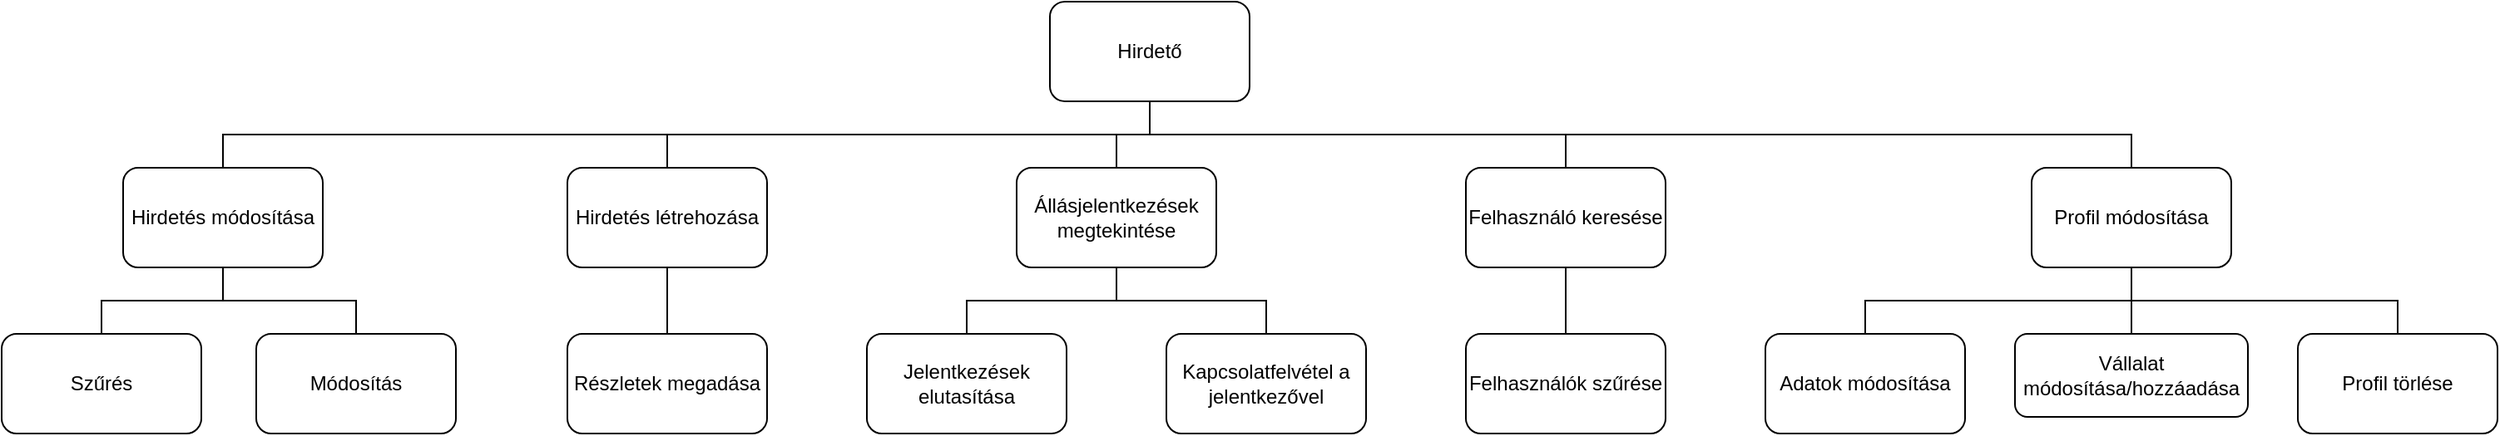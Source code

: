 <mxfile version="16.5.1" type="device"><diagram id="GjVmBWjIw-LE22wR0lmL" name="Page-1"><mxGraphModel dx="2407" dy="1003" grid="1" gridSize="10" guides="1" tooltips="1" connect="1" arrows="1" fold="1" page="1" pageScale="1" pageWidth="827" pageHeight="1169" math="0" shadow="0"><root><mxCell id="0"/><mxCell id="1" parent="0"/><mxCell id="D22_fAJc8HFivsjTPCm7-1" value="Hirdető" style="rounded=1;whiteSpace=wrap;html=1;" vertex="1" parent="1"><mxGeometry x="180" y="60" width="120" height="60" as="geometry"/></mxCell><mxCell id="D22_fAJc8HFivsjTPCm7-6" style="edgeStyle=orthogonalEdgeStyle;rounded=0;orthogonalLoop=1;jettySize=auto;html=1;exitX=0.5;exitY=0;exitDx=0;exitDy=0;endArrow=none;endFill=0;" edge="1" parent="1" source="D22_fAJc8HFivsjTPCm7-2" target="D22_fAJc8HFivsjTPCm7-1"><mxGeometry relative="1" as="geometry"/></mxCell><mxCell id="D22_fAJc8HFivsjTPCm7-2" value="Hirdetés létrehozása" style="rounded=1;whiteSpace=wrap;html=1;" vertex="1" parent="1"><mxGeometry x="-110" y="160" width="120" height="60" as="geometry"/></mxCell><mxCell id="D22_fAJc8HFivsjTPCm7-7" style="edgeStyle=orthogonalEdgeStyle;rounded=0;orthogonalLoop=1;jettySize=auto;html=1;exitX=0.5;exitY=0;exitDx=0;exitDy=0;endArrow=none;endFill=0;" edge="1" parent="1" source="D22_fAJc8HFivsjTPCm7-3" target="D22_fAJc8HFivsjTPCm7-1"><mxGeometry relative="1" as="geometry"/></mxCell><mxCell id="D22_fAJc8HFivsjTPCm7-3" value="Állásjelentkezések megtekintése" style="rounded=1;whiteSpace=wrap;html=1;" vertex="1" parent="1"><mxGeometry x="160" y="160" width="120" height="60" as="geometry"/></mxCell><mxCell id="D22_fAJc8HFivsjTPCm7-8" style="edgeStyle=orthogonalEdgeStyle;rounded=0;orthogonalLoop=1;jettySize=auto;html=1;exitX=0.5;exitY=0;exitDx=0;exitDy=0;endArrow=none;endFill=0;" edge="1" parent="1" source="D22_fAJc8HFivsjTPCm7-4" target="D22_fAJc8HFivsjTPCm7-1"><mxGeometry relative="1" as="geometry"/></mxCell><mxCell id="D22_fAJc8HFivsjTPCm7-4" value="Felhasználó keresése" style="rounded=1;whiteSpace=wrap;html=1;" vertex="1" parent="1"><mxGeometry x="430" y="160" width="120" height="60" as="geometry"/></mxCell><mxCell id="D22_fAJc8HFivsjTPCm7-9" style="edgeStyle=orthogonalEdgeStyle;rounded=0;orthogonalLoop=1;jettySize=auto;html=1;exitX=0.5;exitY=0;exitDx=0;exitDy=0;endArrow=none;endFill=0;" edge="1" parent="1" source="D22_fAJc8HFivsjTPCm7-5" target="D22_fAJc8HFivsjTPCm7-1"><mxGeometry relative="1" as="geometry"/></mxCell><mxCell id="D22_fAJc8HFivsjTPCm7-5" value="Profil módosítása" style="rounded=1;whiteSpace=wrap;html=1;" vertex="1" parent="1"><mxGeometry x="770" y="160" width="120" height="60" as="geometry"/></mxCell><mxCell id="D22_fAJc8HFivsjTPCm7-13" style="edgeStyle=orthogonalEdgeStyle;rounded=0;orthogonalLoop=1;jettySize=auto;html=1;exitX=0.5;exitY=0;exitDx=0;exitDy=0;endArrow=none;endFill=0;" edge="1" parent="1" source="D22_fAJc8HFivsjTPCm7-10" target="D22_fAJc8HFivsjTPCm7-5"><mxGeometry relative="1" as="geometry"/></mxCell><mxCell id="D22_fAJc8HFivsjTPCm7-10" value="Adatok módosítása" style="rounded=1;whiteSpace=wrap;html=1;" vertex="1" parent="1"><mxGeometry x="610" y="260" width="120" height="60" as="geometry"/></mxCell><mxCell id="D22_fAJc8HFivsjTPCm7-14" style="edgeStyle=orthogonalEdgeStyle;rounded=0;orthogonalLoop=1;jettySize=auto;html=1;exitX=0.5;exitY=0;exitDx=0;exitDy=0;endArrow=none;endFill=0;" edge="1" parent="1" source="D22_fAJc8HFivsjTPCm7-11" target="D22_fAJc8HFivsjTPCm7-5"><mxGeometry relative="1" as="geometry"/></mxCell><mxCell id="D22_fAJc8HFivsjTPCm7-11" value="Vállalat módosítása/hozzáadása" style="rounded=1;whiteSpace=wrap;html=1;" vertex="1" parent="1"><mxGeometry x="760" y="260" width="140" height="50" as="geometry"/></mxCell><mxCell id="D22_fAJc8HFivsjTPCm7-15" style="edgeStyle=orthogonalEdgeStyle;rounded=0;orthogonalLoop=1;jettySize=auto;html=1;exitX=0.5;exitY=0;exitDx=0;exitDy=0;endArrow=none;endFill=0;" edge="1" parent="1" source="D22_fAJc8HFivsjTPCm7-12" target="D22_fAJc8HFivsjTPCm7-5"><mxGeometry relative="1" as="geometry"/></mxCell><mxCell id="D22_fAJc8HFivsjTPCm7-12" value="Profil törlése" style="rounded=1;whiteSpace=wrap;html=1;" vertex="1" parent="1"><mxGeometry x="930" y="260" width="120" height="60" as="geometry"/></mxCell><mxCell id="D22_fAJc8HFivsjTPCm7-18" style="edgeStyle=orthogonalEdgeStyle;rounded=0;orthogonalLoop=1;jettySize=auto;html=1;exitX=0.5;exitY=0;exitDx=0;exitDy=0;endArrow=none;endFill=0;" edge="1" parent="1" source="D22_fAJc8HFivsjTPCm7-16" target="D22_fAJc8HFivsjTPCm7-4"><mxGeometry relative="1" as="geometry"/></mxCell><mxCell id="D22_fAJc8HFivsjTPCm7-16" value="Felhasználók szűrése" style="rounded=1;whiteSpace=wrap;html=1;" vertex="1" parent="1"><mxGeometry x="430" y="260" width="120" height="60" as="geometry"/></mxCell><mxCell id="D22_fAJc8HFivsjTPCm7-22" style="edgeStyle=orthogonalEdgeStyle;rounded=0;orthogonalLoop=1;jettySize=auto;html=1;exitX=0.5;exitY=0;exitDx=0;exitDy=0;endArrow=none;endFill=0;" edge="1" parent="1" source="D22_fAJc8HFivsjTPCm7-19" target="D22_fAJc8HFivsjTPCm7-3"><mxGeometry relative="1" as="geometry"/></mxCell><mxCell id="D22_fAJc8HFivsjTPCm7-19" value="Jelentkezések elutasítása" style="rounded=1;whiteSpace=wrap;html=1;" vertex="1" parent="1"><mxGeometry x="70" y="260" width="120" height="60" as="geometry"/></mxCell><mxCell id="D22_fAJc8HFivsjTPCm7-21" style="edgeStyle=orthogonalEdgeStyle;rounded=0;orthogonalLoop=1;jettySize=auto;html=1;exitX=0.5;exitY=0;exitDx=0;exitDy=0;endArrow=none;endFill=0;" edge="1" parent="1" source="D22_fAJc8HFivsjTPCm7-20" target="D22_fAJc8HFivsjTPCm7-3"><mxGeometry relative="1" as="geometry"/></mxCell><mxCell id="D22_fAJc8HFivsjTPCm7-20" value="Kapcsolatfelvétel a jelentkezővel" style="rounded=1;whiteSpace=wrap;html=1;" vertex="1" parent="1"><mxGeometry x="250" y="260" width="120" height="60" as="geometry"/></mxCell><mxCell id="D22_fAJc8HFivsjTPCm7-24" style="edgeStyle=orthogonalEdgeStyle;rounded=0;orthogonalLoop=1;jettySize=auto;html=1;exitX=0.5;exitY=0;exitDx=0;exitDy=0;endArrow=none;endFill=0;" edge="1" parent="1" source="D22_fAJc8HFivsjTPCm7-23" target="D22_fAJc8HFivsjTPCm7-1"><mxGeometry relative="1" as="geometry"/></mxCell><mxCell id="D22_fAJc8HFivsjTPCm7-23" value="Hirdetés módosítása" style="rounded=1;whiteSpace=wrap;html=1;" vertex="1" parent="1"><mxGeometry x="-377" y="160" width="120" height="60" as="geometry"/></mxCell><mxCell id="D22_fAJc8HFivsjTPCm7-27" style="edgeStyle=orthogonalEdgeStyle;rounded=0;orthogonalLoop=1;jettySize=auto;html=1;exitX=0.5;exitY=0;exitDx=0;exitDy=0;endArrow=none;endFill=0;" edge="1" parent="1" source="D22_fAJc8HFivsjTPCm7-26" target="D22_fAJc8HFivsjTPCm7-2"><mxGeometry relative="1" as="geometry"/></mxCell><mxCell id="D22_fAJc8HFivsjTPCm7-26" value="Részletek megadása" style="rounded=1;whiteSpace=wrap;html=1;" vertex="1" parent="1"><mxGeometry x="-110" y="260" width="120" height="60" as="geometry"/></mxCell><mxCell id="D22_fAJc8HFivsjTPCm7-30" style="edgeStyle=orthogonalEdgeStyle;rounded=0;orthogonalLoop=1;jettySize=auto;html=1;exitX=0.5;exitY=0;exitDx=0;exitDy=0;endArrow=none;endFill=0;" edge="1" parent="1" source="D22_fAJc8HFivsjTPCm7-28" target="D22_fAJc8HFivsjTPCm7-23"><mxGeometry relative="1" as="geometry"/></mxCell><mxCell id="D22_fAJc8HFivsjTPCm7-28" value="Szűrés" style="rounded=1;whiteSpace=wrap;html=1;" vertex="1" parent="1"><mxGeometry x="-450" y="260" width="120" height="60" as="geometry"/></mxCell><mxCell id="D22_fAJc8HFivsjTPCm7-31" style="edgeStyle=orthogonalEdgeStyle;rounded=0;orthogonalLoop=1;jettySize=auto;html=1;exitX=0.5;exitY=0;exitDx=0;exitDy=0;endArrow=none;endFill=0;" edge="1" parent="1" source="D22_fAJc8HFivsjTPCm7-29" target="D22_fAJc8HFivsjTPCm7-23"><mxGeometry relative="1" as="geometry"/></mxCell><mxCell id="D22_fAJc8HFivsjTPCm7-29" value="Módosítás" style="rounded=1;whiteSpace=wrap;html=1;" vertex="1" parent="1"><mxGeometry x="-297" y="260" width="120" height="60" as="geometry"/></mxCell></root></mxGraphModel></diagram></mxfile>